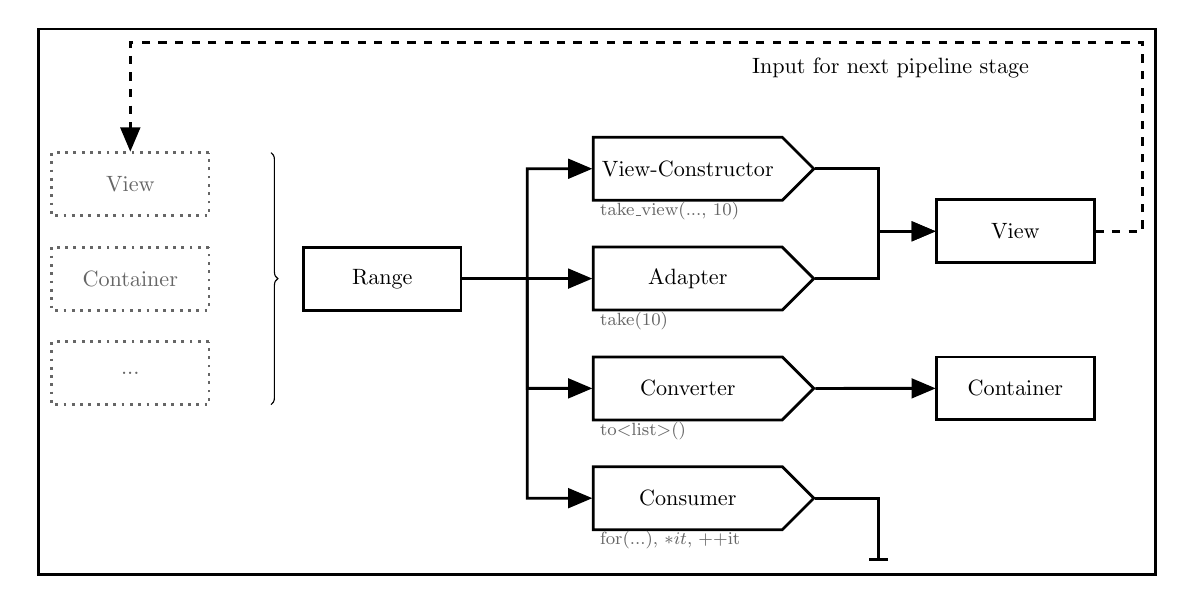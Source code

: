 \usetikzlibrary{arrows} % deprecated. use: arrows.meta

%\resizebox {\columnwidth} {!} {    % (2) scale to exact column width
\begin{tikzpicture}[
	  node distance=6ex,
      background rectangle/.style={fill=white,draw=black,line width=1pt}, show background rectangle,
      every node/.style={align=left},
      scale=0.8,
      every node/.append style={transform shape},   % (1) scale here first approx. lines stay.
    %  every node/.append style={draw},
    ]
%\draw[help lines] (-2,0) grid (5,-9);

\tikzstyle{box} = [rectangle,
	text centered, 
	draw=black, line width=1pt,
	fill=white,
	text=black,
];

\tikzstyle{process} = [box,rectangle,
	minimum width=2.5cm, 
	minimum height=1cm, 
];

\tikzstyle{decision} = [box,signal,
	minimum width=3.5cm,
	minimum height=1cm,
];


\tikzstyle{opt} = [text=black!60,draw=black!60,dotted,fill=none
];
\tikzstyle{note} = [text=black!60,draw=none,fill=none,font=\footnotesize
];


\tikzstyle{tarr}= [->,-triangle 45,
		draw=black, line width=1pt,
		font=\normalsize,
		text=black
];


  \node [process,opt] at (-2,6.5) (pView) {View};
  \node [process,opt] at (-2,5) (pCont) {Container};
  \node [process,opt] at (-2,3.5) (pOther) {...};
  \node [process] at (2,5) (pRange) {Range};

  \draw[decoration={brace,mirror},decorate,color=black!100]
  (pRange.west) ++(-0.5cm,-2cm) -- node[] { } ++(0,4cm);


    \node [right=of pRange,draw=none] (x1) {};

    \node [decision,right=of x1] (dAdapt) {Adapter};
    \node [decision,above=of dAdapt,yshift=-0.2cm] (dView) {View-Constructor};
    \node [decision,below=of dAdapt,yshift=0.2cm] (dConv) {Converter};
    \node [decision,below=of dConv,yshift=0.2cm] (dCons) {Consumer};

      \node [note,below=of dAdapt.west,yshift=0.5cm,anchor=north west] (s1) {take(10)};
      \node [note,below=of dView.west,yshift=0.5cm,anchor=north west] (s2) {take\_view(..., 10)};
      \node [note,below=of dConv.west,yshift=0.5cm,anchor=north west] (s3) {to$<$list$>$()};
      \node [note,below=of dCons.west,yshift=0.5cm,anchor=north west] (s4) {for(...), $*it$, ++it};


    \node [process,right=of dAdapt,xshift=1cm,yshift=0.75cm] (oView) {View};
    \node [process,right=of dConv,xshift=1cm] (oCont) {Container};


\draw[tarr]  (pRange) -- (x1.center) |- (dView);
\draw[tarr]  (pRange) -- (x1.center) |- (dAdapt);
\draw[tarr]  (pRange) -- (x1.center) |- (dConv);
\draw[tarr]  (pRange) -- (x1.center) |- (dCons);

\draw[tarr]  (dView.east) --  ++(1cm,0cm)   |- (oView);
\draw[tarr]  (dAdapt.east) --  ++(1cm,0cm)   |- (oView);
\draw[tarr]  (dConv.east) -- (oCont);
\draw[tarr,-|]  (dCons.east) --  ++(1cm,0cm)  -- ++(0cm,-1cm)  ;


\draw[tarr,dashed]  (oView.east) --  ++(0.75cm,0cm)
  --  ++(0cm,3cm) 
  -- ++(-4cm,0cm) node[yshift=-0.4cm] {Input for next pipeline stage}
  -|  (pView) 
;


\end{tikzpicture}
%}%resizebox